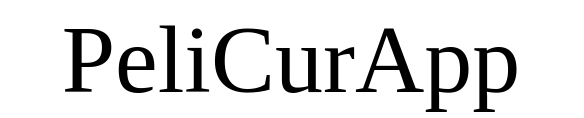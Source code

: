 <mxfile version="21.2.8" type="device" pages="3">
  <diagram name="Diseño" id="elj2Wd-85KdEdcDbyUww">
    <mxGraphModel dx="1346" dy="829" grid="1" gridSize="10" guides="1" tooltips="1" connect="1" arrows="1" fold="1" page="1" pageScale="1" pageWidth="827" pageHeight="1169" math="0" shadow="0">
      <root>
        <mxCell id="0" />
        <mxCell id="1" parent="0" />
        <mxCell id="QKWpxKyMjA4pjrlBicZm-1" value="PeliCurApp" style="text;html=1;strokeColor=none;fillColor=none;align=center;verticalAlign=middle;whiteSpace=wrap;rounded=0;fontFamily=Cinzel;fontSource=https%3A%2F%2Ffonts.googleapis.com%2Fcss%3Ffamily%3DCinzel;fontSize=48;" vertex="1" parent="1">
          <mxGeometry x="280" y="310" width="291" height="50" as="geometry" />
        </mxCell>
      </root>
    </mxGraphModel>
  </diagram>
  <diagram name="Exporta" id="2LYrRNt2lf1BH_2L05NO">
    <mxGraphModel dx="1346" dy="829" grid="1" gridSize="10" guides="1" tooltips="1" connect="1" arrows="1" fold="1" page="1" pageScale="1" pageWidth="827" pageHeight="1169" math="0" shadow="0">
      <root>
        <mxCell id="cOtr6pgAtwcanLEfqNkA-0" />
        <mxCell id="cOtr6pgAtwcanLEfqNkA-1" parent="cOtr6pgAtwcanLEfqNkA-0" />
        <mxCell id="cOtr6pgAtwcanLEfqNkA-2" value="PeliCurApp" style="text;html=1;strokeColor=none;fillColor=none;align=center;verticalAlign=middle;whiteSpace=wrap;rounded=0;fontFamily=Cinzel;fontSource=https%3A%2F%2Ffonts.googleapis.com%2Fcss%3Ffamily%3DCinzel;fontSize=48;" vertex="1" parent="cOtr6pgAtwcanLEfqNkA-1">
          <mxGeometry x="280" y="310" width="291" height="50" as="geometry" />
        </mxCell>
      </root>
    </mxGraphModel>
  </diagram>
  <diagram name="Logo" id="7pd2IIExkVkASSKD3d12">
    <mxGraphModel dx="1346" dy="829" grid="1" gridSize="10" guides="1" tooltips="1" connect="1" arrows="1" fold="1" page="1" pageScale="1" pageWidth="827" pageHeight="1169" math="0" shadow="0">
      <root>
        <mxCell id="6D6_V3O_ur4TY_G7cu15-0" />
        <mxCell id="6D6_V3O_ur4TY_G7cu15-1" parent="6D6_V3O_ur4TY_G7cu15-0" />
        <mxCell id="6D6_V3O_ur4TY_G7cu15-2" value="PeliCurApp" style="text;html=1;strokeColor=none;fillColor=none;align=center;verticalAlign=middle;whiteSpace=wrap;rounded=0;fontFamily=Cinzel;fontSource=https%3A%2F%2Ffonts.googleapis.com%2Fcss%3Ffamily%3DCinzel;fontSize=48;" vertex="1" parent="6D6_V3O_ur4TY_G7cu15-1">
          <mxGeometry x="280" y="310" width="291" height="50" as="geometry" />
        </mxCell>
      </root>
    </mxGraphModel>
  </diagram>
</mxfile>
